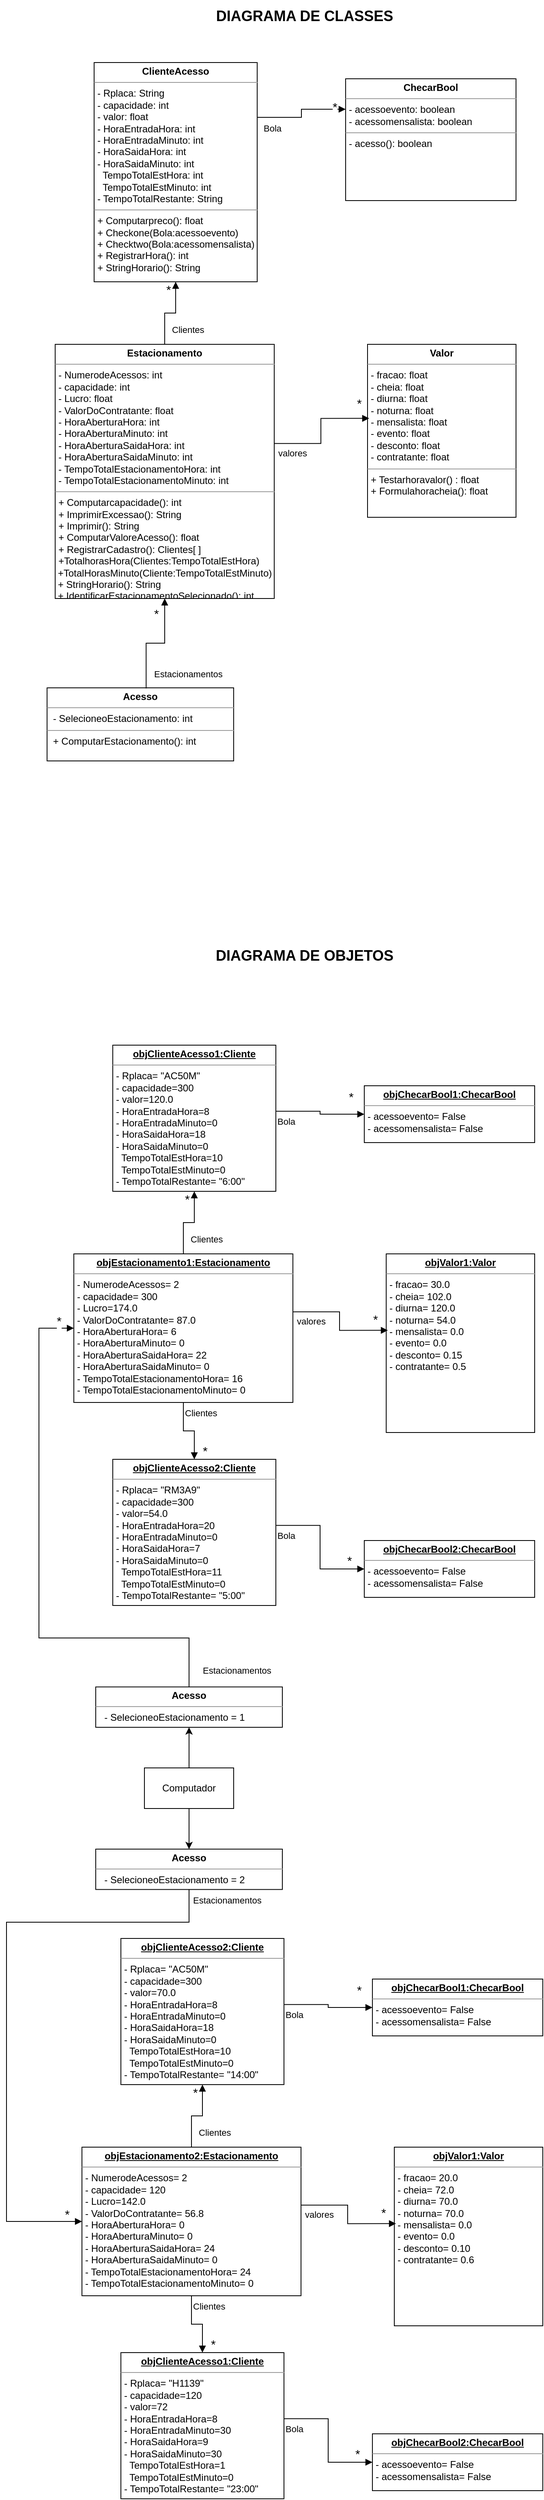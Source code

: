 <mxfile version="21.3.2" type="device">
  <diagram name="Página-1" id="4HmCK60xTkjalCEfZs54">
    <mxGraphModel dx="2927" dy="1162" grid="1" gridSize="10" guides="1" tooltips="1" connect="1" arrows="1" fold="1" page="1" pageScale="1" pageWidth="827" pageHeight="1169" math="0" shadow="0">
      <root>
        <mxCell id="0" />
        <mxCell id="1" parent="0" />
        <mxCell id="EpeGjX1wuekAhYXxvtn1-1" value="&lt;p style=&quot;margin:0px;margin-top:4px;text-align:center;&quot;&gt;&lt;b&gt;Valor&lt;/b&gt;&lt;/p&gt;&lt;hr size=&quot;1&quot;&gt;&lt;p style=&quot;margin:0px;margin-left:4px;&quot;&gt;&lt;span style=&quot;background-color: initial;&quot;&gt;- fracao: float&lt;/span&gt;&lt;br&gt;&lt;/p&gt;&lt;p style=&quot;margin:0px;margin-left:4px;&quot;&gt;- cheia: float&lt;/p&gt;&lt;p style=&quot;margin:0px;margin-left:4px;&quot;&gt;- diurna: float&lt;/p&gt;&lt;p style=&quot;margin:0px;margin-left:4px;&quot;&gt;- noturna: float&lt;/p&gt;&lt;p style=&quot;margin:0px;margin-left:4px;&quot;&gt;- mensalista: float&lt;/p&gt;&lt;p style=&quot;margin:0px;margin-left:4px;&quot;&gt;- evento: float&lt;/p&gt;&lt;p style=&quot;margin:0px;margin-left:4px;&quot;&gt;- desconto: float&lt;br&gt;&lt;/p&gt;&lt;p style=&quot;margin:0px;margin-left:4px;&quot;&gt;- contratante: float&lt;/p&gt;&lt;hr size=&quot;1&quot;&gt;&lt;p style=&quot;margin:0px;margin-left:4px;&quot;&gt;&lt;span style=&quot;background-color: initial;&quot;&gt;+ Testarhoravalor() : float&lt;/span&gt;&lt;br&gt;&lt;/p&gt;&lt;p style=&quot;margin:0px;margin-left:4px;&quot;&gt;&lt;span style=&quot;background-color: initial;&quot;&gt;+ Formulahoracheia(): float&lt;/span&gt;&lt;/p&gt;&lt;p style=&quot;border-color: var(--border-color); margin: 0px 0px 0px 4px;&quot;&gt;&lt;br&gt;&lt;/p&gt;" style="verticalAlign=top;align=left;overflow=fill;fontSize=12;fontFamily=Helvetica;html=1;whiteSpace=wrap;" parent="1" vertex="1">
          <mxGeometry x="-335" y="487" width="183" height="213" as="geometry" />
        </mxCell>
        <mxCell id="EpeGjX1wuekAhYXxvtn1-2" value="&lt;p style=&quot;margin:0px;margin-top:4px;text-align:center;&quot;&gt;&lt;b&gt;Estacionamento&lt;/b&gt;&lt;/p&gt;&lt;hr size=&quot;1&quot;&gt;&lt;p style=&quot;margin:0px;margin-left:4px;&quot;&gt;- NumerodeAcessos: int&lt;/p&gt;&lt;p style=&quot;border-color: var(--border-color); margin: 0px 0px 0px 4px;&quot;&gt;- capacidade: int&lt;/p&gt;&lt;p style=&quot;border-color: var(--border-color); margin: 0px 0px 0px 4px;&quot;&gt;- Lucro: float&lt;/p&gt;&lt;p style=&quot;border-color: var(--border-color); margin: 0px 0px 0px 4px;&quot;&gt;- ValorDoContratante: float&lt;/p&gt;&lt;p style=&quot;border-color: var(--border-color); margin: 0px 0px 0px 4px;&quot;&gt;- HoraAberturaHora: int&lt;/p&gt;&lt;p style=&quot;border-color: var(--border-color); margin: 0px 0px 0px 4px;&quot;&gt;- HoraAberturaMinuto: int&lt;/p&gt;&lt;p style=&quot;border-color: var(--border-color); margin: 0px 0px 0px 4px;&quot;&gt;- HoraAberturaSaidaHora: int&lt;/p&gt;&lt;p style=&quot;border-color: var(--border-color); margin: 0px 0px 0px 4px;&quot;&gt;- HoraAberturaSaidaMinuto: int&lt;/p&gt;&lt;p style=&quot;border-color: var(--border-color); margin: 0px 0px 0px 4px;&quot;&gt;- TempoTotalEstacionamentoHora: int&lt;/p&gt;&lt;p style=&quot;border-color: var(--border-color); margin: 0px 0px 0px 4px;&quot;&gt;- TempoTotalEstacionamentoMinuto: int&lt;/p&gt;&lt;hr size=&quot;1&quot;&gt;&lt;p style=&quot;margin:0px;margin-left:4px;&quot;&gt;&lt;span style=&quot;background-color: initial;&quot;&gt;+ Computarcapacidade(): int&lt;/span&gt;&lt;br&gt;&lt;/p&gt;&lt;p style=&quot;margin:0px;margin-left:4px;&quot;&gt;+ ImprimirExcessao(): String&lt;/p&gt;&lt;p style=&quot;margin:0px;margin-left:4px;&quot;&gt;+ Imprimir(): String&lt;/p&gt;&lt;p style=&quot;margin:0px;margin-left:4px;&quot;&gt;+ ComputarValoreAcesso(): float&lt;/p&gt;&lt;p style=&quot;border-color: var(--border-color); margin: 0px 0px 0px 4px;&quot;&gt;+ RegistrarCadastro(): Clientes[ ]&lt;/p&gt;&lt;p style=&quot;border-color: var(--border-color); margin: 0px 0px 0px 4px;&quot;&gt;+TotalhorasHora(Clientes:TempoTotalEstHora)&lt;/p&gt;&amp;nbsp;+TotalHorasMinuto(Cliente:TempoTotalEstMinuto)&lt;br&gt;&amp;nbsp;+ StringHorario(): String&lt;br&gt;&amp;nbsp;+ IdentificarEstacionamentoSelecionado(): int&lt;br&gt;&lt;p style=&quot;border-color: var(--border-color); margin: 0px 0px 0px 4px;&quot;&gt;&lt;br&gt;&lt;/p&gt;" style="verticalAlign=top;align=left;overflow=fill;fontSize=12;fontFamily=Helvetica;html=1;whiteSpace=wrap;" parent="1" vertex="1">
          <mxGeometry x="-720" y="487" width="270" height="313" as="geometry" />
        </mxCell>
        <mxCell id="EpeGjX1wuekAhYXxvtn1-3" value="&lt;p style=&quot;margin:0px;margin-top:4px;text-align:center;&quot;&gt;&lt;b&gt;ClienteAcesso&lt;/b&gt;&lt;/p&gt;&lt;hr size=&quot;1&quot;&gt;&lt;p style=&quot;border-color: var(--border-color); margin: 0px 0px 0px 4px;&quot;&gt;- Rplaca: String&lt;/p&gt;&lt;p style=&quot;border-color: var(--border-color); margin: 0px 0px 0px 4px;&quot;&gt;&lt;span style=&quot;background-color: initial;&quot;&gt;- capacidade: int&lt;/span&gt;&lt;br&gt;&lt;/p&gt;&lt;p style=&quot;border-color: var(--border-color); margin: 0px 0px 0px 4px;&quot;&gt;&lt;span style=&quot;background-color: initial;&quot;&gt;- valor: float&lt;/span&gt;&lt;br&gt;&lt;/p&gt;&lt;p style=&quot;border-color: var(--border-color); margin: 0px 0px 0px 4px;&quot;&gt;- HoraEntradaHora: int&lt;/p&gt;&lt;p style=&quot;border-color: var(--border-color); margin: 0px 0px 0px 4px;&quot;&gt;- HoraEntradaMinuto: int&lt;/p&gt;&lt;p style=&quot;border-color: var(--border-color); margin: 0px 0px 0px 4px;&quot;&gt;- HoraSaidaHora: int&lt;/p&gt;&lt;p style=&quot;border-color: var(--border-color); margin: 0px 0px 0px 4px;&quot;&gt;- HoraSaidaMinuto: int&lt;/p&gt;&lt;p style=&quot;border-color: var(--border-color); margin: 0px 0px 0px 4px;&quot;&gt;&amp;nbsp; TempoTotalEstHora: int&lt;/p&gt;&lt;p style=&quot;border-color: var(--border-color); margin: 0px 0px 0px 4px;&quot;&gt;&amp;nbsp; TempoTotalEstMinuto: int&lt;/p&gt;&lt;p style=&quot;border-color: var(--border-color); margin: 0px 0px 0px 4px;&quot;&gt;- TempoTotalRestante: String&lt;br&gt;&lt;/p&gt;&lt;hr size=&quot;1&quot;&gt;&lt;p style=&quot;margin:0px;margin-left:4px;&quot;&gt;+ Computarpreco(): float&lt;/p&gt;&lt;p style=&quot;margin:0px;margin-left:4px;&quot;&gt;+ Checkone(Bola:acessoevento)&lt;/p&gt;&lt;p style=&quot;margin:0px;margin-left:4px;&quot;&gt;+ Checktwo(Bola:acessomensalista)&lt;/p&gt;&lt;p style=&quot;margin:0px;margin-left:4px;&quot;&gt;+ RegistrarHora(): int&lt;/p&gt;&lt;p style=&quot;margin:0px;margin-left:4px;&quot;&gt;+ StringHorario(): String&lt;/p&gt;&lt;p style=&quot;margin:0px;margin-left:4px;&quot;&gt;&lt;br&gt;&lt;/p&gt;" style="verticalAlign=top;align=left;overflow=fill;fontSize=12;fontFamily=Helvetica;html=1;whiteSpace=wrap;" parent="1" vertex="1">
          <mxGeometry x="-672" y="140" width="201" height="270" as="geometry" />
        </mxCell>
        <mxCell id="EpeGjX1wuekAhYXxvtn1-8" value="Clientes" style="endArrow=block;endFill=1;html=1;edgeStyle=orthogonalEdgeStyle;align=left;verticalAlign=top;rounded=0;entryX=0.5;entryY=1;entryDx=0;entryDy=0;exitX=0.5;exitY=0;exitDx=0;exitDy=0;" parent="1" source="EpeGjX1wuekAhYXxvtn1-2" target="EpeGjX1wuekAhYXxvtn1-3" edge="1">
          <mxGeometry x="-0.299" y="-7" relative="1" as="geometry">
            <mxPoint x="-485" y="450" as="sourcePoint" />
            <mxPoint x="-325" y="450" as="targetPoint" />
            <mxPoint as="offset" />
          </mxGeometry>
        </mxCell>
        <mxCell id="EpeGjX1wuekAhYXxvtn1-9" value="&lt;font style=&quot;font-size: 15px;&quot;&gt;*&lt;/font&gt;" style="edgeLabel;resizable=0;html=1;align=left;verticalAlign=bottom;" parent="EpeGjX1wuekAhYXxvtn1-8" connectable="0" vertex="1">
          <mxGeometry x="-1" relative="1" as="geometry">
            <mxPoint y="-57" as="offset" />
          </mxGeometry>
        </mxCell>
        <mxCell id="EpeGjX1wuekAhYXxvtn1-10" value="&lt;p style=&quot;margin:0px;margin-top:4px;text-align:center;&quot;&gt;&lt;b&gt;ChecarBool&lt;/b&gt;&lt;/p&gt;&lt;hr size=&quot;1&quot;&gt;&lt;p style=&quot;margin:0px;margin-left:4px;&quot;&gt;- acessoevento: boolean&lt;/p&gt;&lt;p style=&quot;border-color: var(--border-color); margin: 0px 0px 0px 4px;&quot;&gt;- acessomensalista: boolean&lt;/p&gt;&lt;hr size=&quot;1&quot;&gt;&lt;p style=&quot;margin:0px;margin-left:4px;&quot;&gt;- acesso(): boolean&lt;/p&gt;" style="verticalAlign=top;align=left;overflow=fill;fontSize=12;fontFamily=Helvetica;html=1;whiteSpace=wrap;" parent="1" vertex="1">
          <mxGeometry x="-362" y="160" width="210" height="150" as="geometry" />
        </mxCell>
        <mxCell id="EpeGjX1wuekAhYXxvtn1-11" value="Bola" style="endArrow=block;endFill=1;html=1;edgeStyle=orthogonalEdgeStyle;align=left;verticalAlign=top;rounded=0;exitX=1;exitY=0.25;exitDx=0;exitDy=0;entryX=0;entryY=0.25;entryDx=0;entryDy=0;" parent="1" source="EpeGjX1wuekAhYXxvtn1-3" target="EpeGjX1wuekAhYXxvtn1-10" edge="1">
          <mxGeometry x="-0.91" relative="1" as="geometry">
            <mxPoint x="-505" y="440" as="sourcePoint" />
            <mxPoint x="-345" y="440" as="targetPoint" />
            <mxPoint as="offset" />
          </mxGeometry>
        </mxCell>
        <mxCell id="EpeGjX1wuekAhYXxvtn1-12" value="&lt;font style=&quot;font-size: 15px;&quot;&gt;*&lt;/font&gt;" style="edgeLabel;resizable=0;html=1;align=left;verticalAlign=bottom;" parent="EpeGjX1wuekAhYXxvtn1-11" connectable="0" vertex="1">
          <mxGeometry x="-1" relative="1" as="geometry">
            <mxPoint x="91" y="-2" as="offset" />
          </mxGeometry>
        </mxCell>
        <mxCell id="EpeGjX1wuekAhYXxvtn1-15" value="valores" style="endArrow=block;endFill=1;html=1;edgeStyle=orthogonalEdgeStyle;align=left;verticalAlign=top;rounded=0;entryX=0.011;entryY=0.428;entryDx=0;entryDy=0;entryPerimeter=0;exitX=1;exitY=0.39;exitDx=0;exitDy=0;exitPerimeter=0;" parent="1" source="EpeGjX1wuekAhYXxvtn1-2" target="EpeGjX1wuekAhYXxvtn1-1" edge="1">
          <mxGeometry x="-0.961" y="1" relative="1" as="geometry">
            <mxPoint x="-485" y="510" as="sourcePoint" />
            <mxPoint x="-325" y="510" as="targetPoint" />
            <mxPoint as="offset" />
          </mxGeometry>
        </mxCell>
        <mxCell id="EpeGjX1wuekAhYXxvtn1-16" value="&lt;font style=&quot;font-size: 15px;&quot;&gt;*&lt;/font&gt;" style="edgeLabel;resizable=0;html=1;align=left;verticalAlign=bottom;" parent="EpeGjX1wuekAhYXxvtn1-15" connectable="0" vertex="1">
          <mxGeometry x="-1" relative="1" as="geometry">
            <mxPoint x="100" y="-39" as="offset" />
          </mxGeometry>
        </mxCell>
        <mxCell id="EpeGjX1wuekAhYXxvtn1-17" value="&lt;font style=&quot;font-size: 18px;&quot;&gt;&lt;b&gt;DIAGRAMA DE CLASSES&lt;/b&gt;&lt;/font&gt;" style="text;html=1;align=center;verticalAlign=middle;resizable=0;points=[];autosize=1;strokeColor=none;fillColor=none;" parent="1" vertex="1">
          <mxGeometry x="-533" y="63" width="240" height="40" as="geometry" />
        </mxCell>
        <mxCell id="EpeGjX1wuekAhYXxvtn1-18" value="&lt;p style=&quot;margin:0px;margin-top:4px;text-align:center;&quot;&gt;&lt;b&gt;&lt;u&gt;objValor1:Valor&lt;/u&gt;&lt;/b&gt;&lt;/p&gt;&lt;hr size=&quot;1&quot;&gt;&lt;p style=&quot;margin:0px;margin-left:4px;&quot;&gt;&lt;span style=&quot;background-color: initial;&quot;&gt;- fracao= 30.0&lt;/span&gt;&lt;br&gt;&lt;/p&gt;&lt;p style=&quot;margin:0px;margin-left:4px;&quot;&gt;- cheia= 102.0&lt;/p&gt;&lt;p style=&quot;margin:0px;margin-left:4px;&quot;&gt;- diurna= 120.0&lt;/p&gt;&lt;p style=&quot;margin:0px;margin-left:4px;&quot;&gt;- noturna= 54.0&lt;/p&gt;&lt;p style=&quot;margin:0px;margin-left:4px;&quot;&gt;- mensalista= 0.0&lt;/p&gt;&lt;p style=&quot;margin:0px;margin-left:4px;&quot;&gt;- evento= 0.0&lt;/p&gt;&lt;p style=&quot;margin:0px;margin-left:4px;&quot;&gt;- desconto= 0.15&lt;br&gt;&lt;/p&gt;&lt;p style=&quot;margin:0px;margin-left:4px;&quot;&gt;- contratante= 0.5&lt;/p&gt;&lt;p style=&quot;margin:0px;margin-left:4px;&quot;&gt;&lt;br&gt;&lt;/p&gt;" style="verticalAlign=top;align=left;overflow=fill;fontSize=12;fontFamily=Helvetica;html=1;whiteSpace=wrap;" parent="1" vertex="1">
          <mxGeometry x="-312" y="1607" width="183" height="220" as="geometry" />
        </mxCell>
        <mxCell id="EpeGjX1wuekAhYXxvtn1-19" value="&lt;p style=&quot;margin:0px;margin-top:4px;text-align:center;&quot;&gt;&lt;b&gt;&lt;u&gt;objEstacionamento1:Estacionamento&lt;/u&gt;&lt;/b&gt;&lt;/p&gt;&lt;hr size=&quot;1&quot;&gt;&lt;p style=&quot;margin:0px;margin-left:4px;&quot;&gt;- NumerodeAcessos= 2&lt;/p&gt;&lt;p style=&quot;border-color: var(--border-color); margin: 0px 0px 0px 4px;&quot;&gt;- capacidade= 300&lt;/p&gt;&lt;p style=&quot;border-color: var(--border-color); margin: 0px 0px 0px 4px;&quot;&gt;- Lucro=174.0&lt;/p&gt;&lt;p style=&quot;border-color: var(--border-color); margin: 0px 0px 0px 4px;&quot;&gt;- ValorDoContratante= 87.0&lt;/p&gt;&lt;p style=&quot;border-color: var(--border-color); margin: 0px 0px 0px 4px;&quot;&gt;- HoraAberturaHora= 6&lt;/p&gt;&lt;p style=&quot;border-color: var(--border-color); margin: 0px 0px 0px 4px;&quot;&gt;- HoraAberturaMinuto= 0&lt;/p&gt;&lt;p style=&quot;border-color: var(--border-color); margin: 0px 0px 0px 4px;&quot;&gt;- HoraAberturaSaidaHora= 22&lt;/p&gt;&lt;p style=&quot;border-color: var(--border-color); margin: 0px 0px 0px 4px;&quot;&gt;- HoraAberturaSaidaMinuto= 0&lt;/p&gt;&lt;p style=&quot;border-color: var(--border-color); margin: 0px 0px 0px 4px;&quot;&gt;- TempoTotalEstacionamentoHora= 16&lt;/p&gt;&lt;p style=&quot;border-color: var(--border-color); margin: 0px 0px 0px 4px;&quot;&gt;- TempoTotalEstacionamentoMinuto= 0&lt;/p&gt;&lt;p style=&quot;border-color: var(--border-color); margin: 0px 0px 0px 4px;&quot;&gt;&lt;br&gt;&lt;/p&gt;&lt;p style=&quot;margin:0px;margin-left:4px;&quot;&gt;&lt;br&gt;&lt;/p&gt;" style="verticalAlign=top;align=left;overflow=fill;fontSize=12;fontFamily=Helvetica;html=1;whiteSpace=wrap;" parent="1" vertex="1">
          <mxGeometry x="-697" y="1607" width="270" height="183" as="geometry" />
        </mxCell>
        <mxCell id="EpeGjX1wuekAhYXxvtn1-20" value="&lt;p style=&quot;margin:0px;margin-top:4px;text-align:center;&quot;&gt;&lt;b&gt;&lt;u&gt;objClienteAcesso1:Cliente&lt;/u&gt;&lt;/b&gt;&lt;/p&gt;&lt;hr size=&quot;1&quot;&gt;&lt;p style=&quot;border-color: var(--border-color); margin: 0px 0px 0px 4px;&quot;&gt;- Rplaca= &quot;AC50M&quot;&lt;/p&gt;&lt;p style=&quot;border-color: var(--border-color); margin: 0px 0px 0px 4px;&quot;&gt;&lt;span style=&quot;background-color: initial;&quot;&gt;- capacidade=300&lt;/span&gt;&lt;br&gt;&lt;/p&gt;&lt;p style=&quot;border-color: var(--border-color); margin: 0px 0px 0px 4px;&quot;&gt;&lt;span style=&quot;background-color: initial;&quot;&gt;- valor=120.0&lt;/span&gt;&lt;br&gt;&lt;/p&gt;&lt;p style=&quot;border-color: var(--border-color); margin: 0px 0px 0px 4px;&quot;&gt;- HoraEntradaHora=8&lt;/p&gt;&lt;p style=&quot;border-color: var(--border-color); margin: 0px 0px 0px 4px;&quot;&gt;- HoraEntradaMinuto=0&lt;/p&gt;&lt;p style=&quot;border-color: var(--border-color); margin: 0px 0px 0px 4px;&quot;&gt;- HoraSaidaHora=18&lt;/p&gt;&lt;p style=&quot;border-color: var(--border-color); margin: 0px 0px 0px 4px;&quot;&gt;- HoraSaidaMinuto=0&lt;/p&gt;&lt;p style=&quot;border-color: var(--border-color); margin: 0px 0px 0px 4px;&quot;&gt;&amp;nbsp; TempoTotalEstHora=10&lt;/p&gt;&lt;p style=&quot;border-color: var(--border-color); margin: 0px 0px 0px 4px;&quot;&gt;&amp;nbsp; TempoTotalEstMinuto=0&lt;/p&gt;&lt;p style=&quot;margin:0px;margin-left:4px;&quot;&gt;- TempoTotalRestante= &quot;6:00&quot;&lt;br&gt;&lt;/p&gt;&lt;p style=&quot;margin:0px;margin-left:4px;&quot;&gt;&lt;br&gt;&lt;/p&gt;" style="verticalAlign=top;align=left;overflow=fill;fontSize=12;fontFamily=Helvetica;html=1;whiteSpace=wrap;" parent="1" vertex="1">
          <mxGeometry x="-649" y="1350" width="201" height="180" as="geometry" />
        </mxCell>
        <mxCell id="EpeGjX1wuekAhYXxvtn1-21" value="Clientes" style="endArrow=block;endFill=1;html=1;edgeStyle=orthogonalEdgeStyle;align=left;verticalAlign=top;rounded=0;entryX=0.5;entryY=1;entryDx=0;entryDy=0;exitX=0.5;exitY=0;exitDx=0;exitDy=0;" parent="1" source="EpeGjX1wuekAhYXxvtn1-19" target="EpeGjX1wuekAhYXxvtn1-20" edge="1">
          <mxGeometry x="-0.299" y="-7" relative="1" as="geometry">
            <mxPoint x="-462" y="1570" as="sourcePoint" />
            <mxPoint x="-302" y="1570" as="targetPoint" />
            <mxPoint as="offset" />
          </mxGeometry>
        </mxCell>
        <mxCell id="EpeGjX1wuekAhYXxvtn1-22" value="&lt;font style=&quot;font-size: 15px;&quot;&gt;*&lt;/font&gt;" style="edgeLabel;resizable=0;html=1;align=left;verticalAlign=bottom;" parent="EpeGjX1wuekAhYXxvtn1-21" connectable="0" vertex="1">
          <mxGeometry x="-1" relative="1" as="geometry">
            <mxPoint y="-57" as="offset" />
          </mxGeometry>
        </mxCell>
        <mxCell id="EpeGjX1wuekAhYXxvtn1-23" value="&lt;p style=&quot;margin:0px;margin-top:4px;text-align:center;&quot;&gt;&lt;u&gt;&lt;b&gt;objChecarBool1:C&lt;/b&gt;&lt;b&gt;hecarBool&lt;/b&gt;&lt;/u&gt;&lt;/p&gt;&lt;hr size=&quot;1&quot;&gt;&lt;p style=&quot;margin:0px;margin-left:4px;&quot;&gt;- acessoevento= False&lt;/p&gt;&lt;p style=&quot;border-color: var(--border-color); margin: 0px 0px 0px 4px;&quot;&gt;- acessomensalista= False&lt;/p&gt;&lt;p style=&quot;margin:0px;margin-left:4px;&quot;&gt;&lt;br&gt;&lt;/p&gt;" style="verticalAlign=top;align=left;overflow=fill;fontSize=12;fontFamily=Helvetica;html=1;whiteSpace=wrap;" parent="1" vertex="1">
          <mxGeometry x="-339" y="1400" width="210" height="70" as="geometry" />
        </mxCell>
        <mxCell id="EpeGjX1wuekAhYXxvtn1-26" value="valores" style="endArrow=block;endFill=1;html=1;edgeStyle=orthogonalEdgeStyle;align=left;verticalAlign=top;rounded=0;entryX=0.011;entryY=0.428;entryDx=0;entryDy=0;entryPerimeter=0;exitX=1;exitY=0.39;exitDx=0;exitDy=0;exitPerimeter=0;" parent="1" source="EpeGjX1wuekAhYXxvtn1-19" target="EpeGjX1wuekAhYXxvtn1-18" edge="1">
          <mxGeometry x="-0.961" y="1" relative="1" as="geometry">
            <mxPoint x="-462" y="1630" as="sourcePoint" />
            <mxPoint x="-302" y="1630" as="targetPoint" />
            <mxPoint as="offset" />
          </mxGeometry>
        </mxCell>
        <mxCell id="EpeGjX1wuekAhYXxvtn1-27" value="&lt;font style=&quot;font-size: 15px;&quot;&gt;*&lt;/font&gt;" style="edgeLabel;resizable=0;html=1;align=left;verticalAlign=bottom;" parent="EpeGjX1wuekAhYXxvtn1-26" connectable="0" vertex="1">
          <mxGeometry x="-1" relative="1" as="geometry">
            <mxPoint x="97" y="20" as="offset" />
          </mxGeometry>
        </mxCell>
        <mxCell id="EpeGjX1wuekAhYXxvtn1-28" value="&lt;font style=&quot;font-size: 18px;&quot;&gt;&lt;b&gt;DIAGRAMA DE OBJETOS&lt;/b&gt;&lt;/font&gt;" style="text;html=1;align=center;verticalAlign=middle;resizable=0;points=[];autosize=1;strokeColor=none;fillColor=none;" parent="1" vertex="1">
          <mxGeometry x="-533" y="1220" width="240" height="40" as="geometry" />
        </mxCell>
        <mxCell id="EpeGjX1wuekAhYXxvtn1-29" value="Bola" style="endArrow=block;endFill=1;html=1;edgeStyle=orthogonalEdgeStyle;align=left;verticalAlign=top;rounded=0;exitX=1.001;exitY=0.452;exitDx=0;exitDy=0;exitPerimeter=0;entryX=0;entryY=0.5;entryDx=0;entryDy=0;" parent="1" source="EpeGjX1wuekAhYXxvtn1-20" target="EpeGjX1wuekAhYXxvtn1-23" edge="1">
          <mxGeometry x="-1" relative="1" as="geometry">
            <mxPoint x="-380" y="1570" as="sourcePoint" />
            <mxPoint x="-220" y="1570" as="targetPoint" />
          </mxGeometry>
        </mxCell>
        <mxCell id="EpeGjX1wuekAhYXxvtn1-30" value="&lt;font style=&quot;font-size: 15px;&quot;&gt;*&lt;/font&gt;" style="edgeLabel;resizable=0;html=1;align=left;verticalAlign=bottom;" parent="EpeGjX1wuekAhYXxvtn1-29" connectable="0" vertex="1">
          <mxGeometry x="-1" relative="1" as="geometry">
            <mxPoint x="88" y="-7" as="offset" />
          </mxGeometry>
        </mxCell>
        <mxCell id="EpeGjX1wuekAhYXxvtn1-31" value="&lt;p style=&quot;margin:0px;margin-top:4px;text-align:center;&quot;&gt;&lt;b&gt;&lt;u&gt;objClienteAcesso2:Cliente&lt;/u&gt;&lt;/b&gt;&lt;/p&gt;&lt;hr size=&quot;1&quot;&gt;&lt;p style=&quot;border-color: var(--border-color); margin: 0px 0px 0px 4px;&quot;&gt;- Rplaca= &quot;RM3A9&quot;&lt;/p&gt;&lt;p style=&quot;border-color: var(--border-color); margin: 0px 0px 0px 4px;&quot;&gt;&lt;span style=&quot;background-color: initial;&quot;&gt;- capacidade=300&lt;/span&gt;&lt;br&gt;&lt;/p&gt;&lt;p style=&quot;border-color: var(--border-color); margin: 0px 0px 0px 4px;&quot;&gt;&lt;span style=&quot;background-color: initial;&quot;&gt;- valor=54.0&lt;/span&gt;&lt;br&gt;&lt;/p&gt;&lt;p style=&quot;border-color: var(--border-color); margin: 0px 0px 0px 4px;&quot;&gt;- HoraEntradaHora=20&lt;/p&gt;&lt;p style=&quot;border-color: var(--border-color); margin: 0px 0px 0px 4px;&quot;&gt;- HoraEntradaMinuto=0&lt;/p&gt;&lt;p style=&quot;border-color: var(--border-color); margin: 0px 0px 0px 4px;&quot;&gt;- HoraSaidaHora=7&lt;/p&gt;&lt;p style=&quot;border-color: var(--border-color); margin: 0px 0px 0px 4px;&quot;&gt;- HoraSaidaMinuto=0&lt;/p&gt;&lt;p style=&quot;border-color: var(--border-color); margin: 0px 0px 0px 4px;&quot;&gt;&amp;nbsp; TempoTotalEstHora=11&lt;/p&gt;&lt;p style=&quot;border-color: var(--border-color); margin: 0px 0px 0px 4px;&quot;&gt;&amp;nbsp; TempoTotalEstMinuto=0&lt;/p&gt;&lt;p style=&quot;border-color: var(--border-color); margin: 0px 0px 0px 4px;&quot;&gt;- TempoTotalRestante= &quot;5:00&quot;&lt;br&gt;&lt;/p&gt;&lt;p style=&quot;margin:0px;margin-left:4px;&quot;&gt;&lt;br&gt;&lt;/p&gt;&lt;p style=&quot;margin:0px;margin-left:4px;&quot;&gt;&lt;br&gt;&lt;/p&gt;" style="verticalAlign=top;align=left;overflow=fill;fontSize=12;fontFamily=Helvetica;html=1;whiteSpace=wrap;" parent="1" vertex="1">
          <mxGeometry x="-649" y="1860" width="201" height="180" as="geometry" />
        </mxCell>
        <mxCell id="EpeGjX1wuekAhYXxvtn1-32" value="&lt;font style=&quot;font-size: 15px;&quot;&gt;*&lt;/font&gt;" style="edgeLabel;resizable=0;html=1;align=left;verticalAlign=bottom;" parent="1" connectable="0" vertex="1">
          <mxGeometry x="-540" y="1860" as="geometry" />
        </mxCell>
        <mxCell id="EpeGjX1wuekAhYXxvtn1-33" value="&lt;p style=&quot;margin:0px;margin-top:4px;text-align:center;&quot;&gt;&lt;u&gt;&lt;b&gt;objChecarBool2:C&lt;/b&gt;&lt;b&gt;hecarBool&lt;/b&gt;&lt;/u&gt;&lt;/p&gt;&lt;hr size=&quot;1&quot;&gt;&lt;p style=&quot;margin:0px;margin-left:4px;&quot;&gt;- acessoevento= False&lt;/p&gt;&lt;p style=&quot;border-color: var(--border-color); margin: 0px 0px 0px 4px;&quot;&gt;- acessomensalista= False&lt;/p&gt;&lt;p style=&quot;margin:0px;margin-left:4px;&quot;&gt;&lt;br&gt;&lt;/p&gt;" style="verticalAlign=top;align=left;overflow=fill;fontSize=12;fontFamily=Helvetica;html=1;whiteSpace=wrap;" parent="1" vertex="1">
          <mxGeometry x="-339" y="1960" width="210" height="70" as="geometry" />
        </mxCell>
        <mxCell id="EpeGjX1wuekAhYXxvtn1-34" value="Bola" style="endArrow=block;endFill=1;html=1;edgeStyle=orthogonalEdgeStyle;align=left;verticalAlign=top;rounded=0;exitX=1.001;exitY=0.452;exitDx=0;exitDy=0;exitPerimeter=0;entryX=0;entryY=0.5;entryDx=0;entryDy=0;" parent="1" source="EpeGjX1wuekAhYXxvtn1-31" target="EpeGjX1wuekAhYXxvtn1-33" edge="1">
          <mxGeometry x="-1" relative="1" as="geometry">
            <mxPoint x="-380" y="2050" as="sourcePoint" />
            <mxPoint x="-220" y="2050" as="targetPoint" />
          </mxGeometry>
        </mxCell>
        <mxCell id="EpeGjX1wuekAhYXxvtn1-35" value="&lt;font style=&quot;font-size: 15px;&quot;&gt;*&lt;/font&gt;" style="edgeLabel;resizable=0;html=1;align=left;verticalAlign=bottom;" parent="EpeGjX1wuekAhYXxvtn1-34" connectable="0" vertex="1">
          <mxGeometry x="-1" relative="1" as="geometry">
            <mxPoint x="86" y="54" as="offset" />
          </mxGeometry>
        </mxCell>
        <mxCell id="EpeGjX1wuekAhYXxvtn1-36" value="Clientes" style="endArrow=block;endFill=1;html=1;edgeStyle=orthogonalEdgeStyle;align=left;verticalAlign=top;rounded=0;exitX=0.5;exitY=1;exitDx=0;exitDy=0;entryX=0.5;entryY=0;entryDx=0;entryDy=0;" parent="1" source="EpeGjX1wuekAhYXxvtn1-19" target="EpeGjX1wuekAhYXxvtn1-31" edge="1">
          <mxGeometry x="-1" relative="1" as="geometry">
            <mxPoint x="-500" y="1810" as="sourcePoint" />
            <mxPoint x="-340" y="1810" as="targetPoint" />
          </mxGeometry>
        </mxCell>
        <mxCell id="EpeGjX1wuekAhYXxvtn1-41" value="&lt;p style=&quot;margin:0px;margin-top:4px;text-align:center;&quot;&gt;&lt;b&gt;Acesso&lt;/b&gt;&lt;/p&gt;&lt;hr size=&quot;1&quot;&gt;&lt;p style=&quot;margin:0px;margin-left:4px;&quot;&gt;&amp;nbsp;- SelecioneoEstacionamento: int&lt;/p&gt;&lt;hr size=&quot;1&quot;&gt;&lt;p style=&quot;margin:0px;margin-left:4px;&quot;&gt;&amp;nbsp;+ ComputarEstacionamento(): int&lt;/p&gt;" style="verticalAlign=top;align=left;overflow=fill;fontSize=12;fontFamily=Helvetica;html=1;whiteSpace=wrap;" parent="1" vertex="1">
          <mxGeometry x="-730" y="910" width="230" height="90" as="geometry" />
        </mxCell>
        <mxCell id="EpeGjX1wuekAhYXxvtn1-44" value="Estacionamentos" style="endArrow=block;endFill=1;html=1;edgeStyle=orthogonalEdgeStyle;align=left;verticalAlign=top;rounded=0;entryX=0.5;entryY=1;entryDx=0;entryDy=0;exitX=0.531;exitY=0.008;exitDx=0;exitDy=0;exitPerimeter=0;" parent="1" source="EpeGjX1wuekAhYXxvtn1-41" target="EpeGjX1wuekAhYXxvtn1-2" edge="1">
          <mxGeometry x="-0.54" y="-8" relative="1" as="geometry">
            <mxPoint x="-470" y="660" as="sourcePoint" />
            <mxPoint x="-630" y="660" as="targetPoint" />
            <mxPoint as="offset" />
          </mxGeometry>
        </mxCell>
        <mxCell id="EpeGjX1wuekAhYXxvtn1-45" value="&lt;font style=&quot;font-size: 15px;&quot;&gt;*&lt;/font&gt;" style="edgeLabel;resizable=0;html=1;align=left;verticalAlign=bottom;" parent="EpeGjX1wuekAhYXxvtn1-44" connectable="0" vertex="1">
          <mxGeometry x="-1" relative="1" as="geometry">
            <mxPoint x="8" y="-81" as="offset" />
          </mxGeometry>
        </mxCell>
        <mxCell id="EpeGjX1wuekAhYXxvtn1-46" value="&lt;p style=&quot;margin:0px;margin-top:4px;text-align:center;&quot;&gt;&lt;b&gt;Acesso&lt;/b&gt;&lt;/p&gt;&lt;hr size=&quot;1&quot;&gt;&lt;p style=&quot;margin:0px;margin-left:4px;&quot;&gt;&amp;nbsp; - SelecioneoEstacionamento = 1&lt;/p&gt;&lt;p style=&quot;margin:0px;margin-left:4px;&quot;&gt;&lt;br&gt;&lt;/p&gt;" style="verticalAlign=top;align=left;overflow=fill;fontSize=12;fontFamily=Helvetica;html=1;whiteSpace=wrap;" parent="1" vertex="1">
          <mxGeometry x="-670" y="2140.28" width="230" height="49.72" as="geometry" />
        </mxCell>
        <mxCell id="EpeGjX1wuekAhYXxvtn1-48" value="Estacionamentos" style="endArrow=block;endFill=1;html=1;edgeStyle=orthogonalEdgeStyle;align=left;verticalAlign=top;rounded=0;exitX=0.5;exitY=0;exitDx=0;exitDy=0;entryX=0;entryY=0.5;entryDx=0;entryDy=0;" parent="1" source="EpeGjX1wuekAhYXxvtn1-46" target="EpeGjX1wuekAhYXxvtn1-19" edge="1">
          <mxGeometry x="-0.9" y="-15" relative="1" as="geometry">
            <mxPoint x="-400" y="2110" as="sourcePoint" />
            <mxPoint x="-770" y="1780" as="targetPoint" />
            <Array as="points">
              <mxPoint x="-555" y="2080" />
              <mxPoint x="-740" y="2080" />
              <mxPoint x="-740" y="1699" />
            </Array>
            <mxPoint as="offset" />
          </mxGeometry>
        </mxCell>
        <mxCell id="EpeGjX1wuekAhYXxvtn1-49" value="&lt;font style=&quot;font-size: 15px;&quot;&gt;*&lt;/font&gt;" style="edgeLabel;resizable=0;html=1;align=left;verticalAlign=bottom;" parent="EpeGjX1wuekAhYXxvtn1-48" connectable="0" vertex="1">
          <mxGeometry x="-1" relative="1" as="geometry">
            <mxPoint x="-165" y="-440" as="offset" />
          </mxGeometry>
        </mxCell>
        <mxCell id="EpeGjX1wuekAhYXxvtn1-51" style="edgeStyle=orthogonalEdgeStyle;rounded=0;orthogonalLoop=1;jettySize=auto;html=1;exitX=0.5;exitY=0;exitDx=0;exitDy=0;entryX=0.5;entryY=1;entryDx=0;entryDy=0;" parent="1" source="EpeGjX1wuekAhYXxvtn1-50" target="EpeGjX1wuekAhYXxvtn1-46" edge="1">
          <mxGeometry relative="1" as="geometry" />
        </mxCell>
        <mxCell id="EpeGjX1wuekAhYXxvtn1-124" style="edgeStyle=orthogonalEdgeStyle;rounded=0;orthogonalLoop=1;jettySize=auto;html=1;entryX=0.5;entryY=0;entryDx=0;entryDy=0;" parent="1" source="EpeGjX1wuekAhYXxvtn1-50" target="EpeGjX1wuekAhYXxvtn1-123" edge="1">
          <mxGeometry relative="1" as="geometry" />
        </mxCell>
        <mxCell id="EpeGjX1wuekAhYXxvtn1-50" value="Computador" style="html=1;whiteSpace=wrap;" parent="1" vertex="1">
          <mxGeometry x="-610" y="2240" width="110" height="50" as="geometry" />
        </mxCell>
        <mxCell id="EpeGjX1wuekAhYXxvtn1-106" value="&lt;p style=&quot;margin:0px;margin-top:4px;text-align:center;&quot;&gt;&lt;b&gt;&lt;u&gt;objValor1:Valor&lt;/u&gt;&lt;/b&gt;&lt;/p&gt;&lt;hr size=&quot;1&quot;&gt;&lt;p style=&quot;margin:0px;margin-left:4px;&quot;&gt;&lt;span style=&quot;background-color: initial;&quot;&gt;- fracao= 20.0&lt;/span&gt;&lt;br&gt;&lt;/p&gt;&lt;p style=&quot;margin:0px;margin-left:4px;&quot;&gt;- cheia= 72.0&lt;/p&gt;&lt;p style=&quot;margin:0px;margin-left:4px;&quot;&gt;- diurna= 70.0&lt;/p&gt;&lt;p style=&quot;margin:0px;margin-left:4px;&quot;&gt;- noturna= 70.0&lt;/p&gt;&lt;p style=&quot;margin:0px;margin-left:4px;&quot;&gt;- mensalista= 0.0&lt;/p&gt;&lt;p style=&quot;margin:0px;margin-left:4px;&quot;&gt;- evento= 0.0&lt;/p&gt;&lt;p style=&quot;margin:0px;margin-left:4px;&quot;&gt;- desconto= 0.10&lt;br&gt;&lt;/p&gt;&lt;p style=&quot;margin:0px;margin-left:4px;&quot;&gt;- contratante= 0.6&lt;/p&gt;&lt;p style=&quot;margin:0px;margin-left:4px;&quot;&gt;&lt;br&gt;&lt;/p&gt;" style="verticalAlign=top;align=left;overflow=fill;fontSize=12;fontFamily=Helvetica;html=1;whiteSpace=wrap;" parent="1" vertex="1">
          <mxGeometry x="-302" y="2707" width="183" height="220" as="geometry" />
        </mxCell>
        <mxCell id="EpeGjX1wuekAhYXxvtn1-107" value="&lt;p style=&quot;margin:0px;margin-top:4px;text-align:center;&quot;&gt;&lt;b&gt;&lt;u&gt;objEstacionamento2:Estacionamento&lt;/u&gt;&lt;/b&gt;&lt;/p&gt;&lt;hr size=&quot;1&quot;&gt;&lt;p style=&quot;margin:0px;margin-left:4px;&quot;&gt;- NumerodeAcessos= 2&lt;/p&gt;&lt;p style=&quot;border-color: var(--border-color); margin: 0px 0px 0px 4px;&quot;&gt;- capacidade= 120&lt;/p&gt;&lt;p style=&quot;border-color: var(--border-color); margin: 0px 0px 0px 4px;&quot;&gt;- Lucro=142.0&lt;/p&gt;&lt;p style=&quot;border-color: var(--border-color); margin: 0px 0px 0px 4px;&quot;&gt;- ValorDoContratante= 56.8&lt;/p&gt;&lt;p style=&quot;border-color: var(--border-color); margin: 0px 0px 0px 4px;&quot;&gt;- HoraAberturaHora= 0&lt;/p&gt;&lt;p style=&quot;border-color: var(--border-color); margin: 0px 0px 0px 4px;&quot;&gt;- HoraAberturaMinuto= 0&lt;/p&gt;&lt;p style=&quot;border-color: var(--border-color); margin: 0px 0px 0px 4px;&quot;&gt;- HoraAberturaSaidaHora= 24&lt;/p&gt;&lt;p style=&quot;border-color: var(--border-color); margin: 0px 0px 0px 4px;&quot;&gt;- HoraAberturaSaidaMinuto= 0&lt;/p&gt;&lt;p style=&quot;border-color: var(--border-color); margin: 0px 0px 0px 4px;&quot;&gt;- TempoTotalEstacionamentoHora= 24&lt;/p&gt;&lt;p style=&quot;border-color: var(--border-color); margin: 0px 0px 0px 4px;&quot;&gt;- TempoTotalEstacionamentoMinuto= 0&lt;/p&gt;&lt;p style=&quot;margin:0px;margin-left:4px;&quot;&gt;&lt;br&gt;&lt;/p&gt;" style="verticalAlign=top;align=left;overflow=fill;fontSize=12;fontFamily=Helvetica;html=1;whiteSpace=wrap;" parent="1" vertex="1">
          <mxGeometry x="-687" y="2707" width="270" height="183" as="geometry" />
        </mxCell>
        <mxCell id="EpeGjX1wuekAhYXxvtn1-108" value="&lt;p style=&quot;margin:0px;margin-top:4px;text-align:center;&quot;&gt;&lt;b&gt;&lt;u&gt;objClienteAcesso2:Cliente&lt;/u&gt;&lt;/b&gt;&lt;/p&gt;&lt;hr size=&quot;1&quot;&gt;&lt;p style=&quot;border-color: var(--border-color); margin: 0px 0px 0px 4px;&quot;&gt;- Rplaca= &quot;AC50M&quot;&lt;/p&gt;&lt;p style=&quot;border-color: var(--border-color); margin: 0px 0px 0px 4px;&quot;&gt;&lt;span style=&quot;background-color: initial;&quot;&gt;- capacidade=300&lt;/span&gt;&lt;br&gt;&lt;/p&gt;&lt;p style=&quot;border-color: var(--border-color); margin: 0px 0px 0px 4px;&quot;&gt;&lt;span style=&quot;background-color: initial;&quot;&gt;- valor=70.0&lt;/span&gt;&lt;br&gt;&lt;/p&gt;&lt;p style=&quot;border-color: var(--border-color); margin: 0px 0px 0px 4px;&quot;&gt;- HoraEntradaHora=8&lt;/p&gt;&lt;p style=&quot;border-color: var(--border-color); margin: 0px 0px 0px 4px;&quot;&gt;- HoraEntradaMinuto=0&lt;/p&gt;&lt;p style=&quot;border-color: var(--border-color); margin: 0px 0px 0px 4px;&quot;&gt;- HoraSaidaHora=18&lt;/p&gt;&lt;p style=&quot;border-color: var(--border-color); margin: 0px 0px 0px 4px;&quot;&gt;- HoraSaidaMinuto=0&lt;/p&gt;&lt;p style=&quot;border-color: var(--border-color); margin: 0px 0px 0px 4px;&quot;&gt;&amp;nbsp; TempoTotalEstHora=10&lt;/p&gt;&lt;p style=&quot;border-color: var(--border-color); margin: 0px 0px 0px 4px;&quot;&gt;&amp;nbsp; TempoTotalEstMinuto=0&lt;/p&gt;&lt;p style=&quot;margin:0px;margin-left:4px;&quot;&gt;- TempoTotalRestante= &quot;14:00&quot;&lt;br&gt;&lt;/p&gt;&lt;p style=&quot;margin:0px;margin-left:4px;&quot;&gt;&lt;br&gt;&lt;/p&gt;" style="verticalAlign=top;align=left;overflow=fill;fontSize=12;fontFamily=Helvetica;html=1;whiteSpace=wrap;" parent="1" vertex="1">
          <mxGeometry x="-639" y="2450" width="201" height="180" as="geometry" />
        </mxCell>
        <mxCell id="EpeGjX1wuekAhYXxvtn1-109" value="Clientes" style="endArrow=block;endFill=1;html=1;edgeStyle=orthogonalEdgeStyle;align=left;verticalAlign=top;rounded=0;entryX=0.5;entryY=1;entryDx=0;entryDy=0;exitX=0.5;exitY=0;exitDx=0;exitDy=0;" parent="1" source="EpeGjX1wuekAhYXxvtn1-107" target="EpeGjX1wuekAhYXxvtn1-108" edge="1">
          <mxGeometry x="-0.299" y="-7" relative="1" as="geometry">
            <mxPoint x="-452" y="2670" as="sourcePoint" />
            <mxPoint x="-292" y="2670" as="targetPoint" />
            <mxPoint as="offset" />
          </mxGeometry>
        </mxCell>
        <mxCell id="EpeGjX1wuekAhYXxvtn1-110" value="&lt;font style=&quot;font-size: 15px;&quot;&gt;*&lt;/font&gt;" style="edgeLabel;resizable=0;html=1;align=left;verticalAlign=bottom;" parent="EpeGjX1wuekAhYXxvtn1-109" connectable="0" vertex="1">
          <mxGeometry x="-1" relative="1" as="geometry">
            <mxPoint y="-57" as="offset" />
          </mxGeometry>
        </mxCell>
        <mxCell id="EpeGjX1wuekAhYXxvtn1-111" value="&lt;p style=&quot;margin:0px;margin-top:4px;text-align:center;&quot;&gt;&lt;u&gt;&lt;b&gt;objChecarBool1:C&lt;/b&gt;&lt;b&gt;hecarBool&lt;/b&gt;&lt;/u&gt;&lt;/p&gt;&lt;hr size=&quot;1&quot;&gt;&lt;p style=&quot;margin:0px;margin-left:4px;&quot;&gt;- acessoevento= False&lt;/p&gt;&lt;p style=&quot;border-color: var(--border-color); margin: 0px 0px 0px 4px;&quot;&gt;- acessomensalista= False&lt;/p&gt;&lt;p style=&quot;margin:0px;margin-left:4px;&quot;&gt;&lt;br&gt;&lt;/p&gt;" style="verticalAlign=top;align=left;overflow=fill;fontSize=12;fontFamily=Helvetica;html=1;whiteSpace=wrap;" parent="1" vertex="1">
          <mxGeometry x="-329" y="2500" width="210" height="70" as="geometry" />
        </mxCell>
        <mxCell id="EpeGjX1wuekAhYXxvtn1-112" value="valores" style="endArrow=block;endFill=1;html=1;edgeStyle=orthogonalEdgeStyle;align=left;verticalAlign=top;rounded=0;entryX=0.011;entryY=0.428;entryDx=0;entryDy=0;entryPerimeter=0;exitX=1;exitY=0.39;exitDx=0;exitDy=0;exitPerimeter=0;" parent="1" source="EpeGjX1wuekAhYXxvtn1-107" target="EpeGjX1wuekAhYXxvtn1-106" edge="1">
          <mxGeometry x="-0.961" y="1" relative="1" as="geometry">
            <mxPoint x="-452" y="2730" as="sourcePoint" />
            <mxPoint x="-292" y="2730" as="targetPoint" />
            <mxPoint as="offset" />
          </mxGeometry>
        </mxCell>
        <mxCell id="EpeGjX1wuekAhYXxvtn1-113" value="&lt;font style=&quot;font-size: 15px;&quot;&gt;*&lt;/font&gt;" style="edgeLabel;resizable=0;html=1;align=left;verticalAlign=bottom;" parent="EpeGjX1wuekAhYXxvtn1-112" connectable="0" vertex="1">
          <mxGeometry x="-1" relative="1" as="geometry">
            <mxPoint x="97" y="20" as="offset" />
          </mxGeometry>
        </mxCell>
        <mxCell id="EpeGjX1wuekAhYXxvtn1-114" value="Bola" style="endArrow=block;endFill=1;html=1;edgeStyle=orthogonalEdgeStyle;align=left;verticalAlign=top;rounded=0;exitX=1.001;exitY=0.452;exitDx=0;exitDy=0;exitPerimeter=0;entryX=0;entryY=0.5;entryDx=0;entryDy=0;" parent="1" source="EpeGjX1wuekAhYXxvtn1-108" target="EpeGjX1wuekAhYXxvtn1-111" edge="1">
          <mxGeometry x="-1" relative="1" as="geometry">
            <mxPoint x="-370" y="2670" as="sourcePoint" />
            <mxPoint x="-210" y="2670" as="targetPoint" />
          </mxGeometry>
        </mxCell>
        <mxCell id="EpeGjX1wuekAhYXxvtn1-115" value="&lt;font style=&quot;font-size: 15px;&quot;&gt;*&lt;/font&gt;" style="edgeLabel;resizable=0;html=1;align=left;verticalAlign=bottom;" parent="EpeGjX1wuekAhYXxvtn1-114" connectable="0" vertex="1">
          <mxGeometry x="-1" relative="1" as="geometry">
            <mxPoint x="88" y="-7" as="offset" />
          </mxGeometry>
        </mxCell>
        <mxCell id="EpeGjX1wuekAhYXxvtn1-116" value="&lt;p style=&quot;margin:0px;margin-top:4px;text-align:center;&quot;&gt;&lt;b&gt;&lt;u&gt;objClienteAcesso1:Cliente&lt;/u&gt;&lt;/b&gt;&lt;/p&gt;&lt;hr size=&quot;1&quot;&gt;&lt;p style=&quot;border-color: var(--border-color); margin: 0px 0px 0px 4px;&quot;&gt;- Rplaca= &quot;H1139&quot;&lt;/p&gt;&lt;p style=&quot;border-color: var(--border-color); margin: 0px 0px 0px 4px;&quot;&gt;&lt;span style=&quot;background-color: initial;&quot;&gt;- capacidade=120&lt;/span&gt;&lt;br&gt;&lt;/p&gt;&lt;p style=&quot;border-color: var(--border-color); margin: 0px 0px 0px 4px;&quot;&gt;&lt;span style=&quot;background-color: initial;&quot;&gt;- valor=72&lt;/span&gt;&lt;br&gt;&lt;/p&gt;&lt;p style=&quot;border-color: var(--border-color); margin: 0px 0px 0px 4px;&quot;&gt;- HoraEntradaHora=8&lt;/p&gt;&lt;p style=&quot;border-color: var(--border-color); margin: 0px 0px 0px 4px;&quot;&gt;- HoraEntradaMinuto=30&lt;/p&gt;&lt;p style=&quot;border-color: var(--border-color); margin: 0px 0px 0px 4px;&quot;&gt;- HoraSaidaHora=9&lt;/p&gt;&lt;p style=&quot;border-color: var(--border-color); margin: 0px 0px 0px 4px;&quot;&gt;- HoraSaidaMinuto=30&lt;/p&gt;&lt;p style=&quot;border-color: var(--border-color); margin: 0px 0px 0px 4px;&quot;&gt;&amp;nbsp; TempoTotalEstHora=1&lt;/p&gt;&lt;p style=&quot;border-color: var(--border-color); margin: 0px 0px 0px 4px;&quot;&gt;&amp;nbsp; TempoTotalEstMinuto=0&lt;/p&gt;&lt;p style=&quot;border-color: var(--border-color); margin: 0px 0px 0px 4px;&quot;&gt;- TempoTotalRestante= &quot;23:00&quot;&lt;br&gt;&lt;/p&gt;&lt;p style=&quot;margin:0px;margin-left:4px;&quot;&gt;&lt;br&gt;&lt;/p&gt;&lt;p style=&quot;margin:0px;margin-left:4px;&quot;&gt;&lt;br&gt;&lt;/p&gt;" style="verticalAlign=top;align=left;overflow=fill;fontSize=12;fontFamily=Helvetica;html=1;whiteSpace=wrap;" parent="1" vertex="1">
          <mxGeometry x="-639" y="2960" width="201" height="180" as="geometry" />
        </mxCell>
        <mxCell id="EpeGjX1wuekAhYXxvtn1-117" value="&lt;font style=&quot;font-size: 15px;&quot;&gt;*&lt;/font&gt;" style="edgeLabel;resizable=0;html=1;align=left;verticalAlign=bottom;" parent="1" connectable="0" vertex="1">
          <mxGeometry x="-530" y="2960" as="geometry" />
        </mxCell>
        <mxCell id="EpeGjX1wuekAhYXxvtn1-118" value="&lt;p style=&quot;margin:0px;margin-top:4px;text-align:center;&quot;&gt;&lt;u&gt;&lt;b&gt;objChecarBool2:C&lt;/b&gt;&lt;b&gt;hecarBool&lt;/b&gt;&lt;/u&gt;&lt;/p&gt;&lt;hr size=&quot;1&quot;&gt;&lt;p style=&quot;margin:0px;margin-left:4px;&quot;&gt;- acessoevento= False&lt;/p&gt;&lt;p style=&quot;border-color: var(--border-color); margin: 0px 0px 0px 4px;&quot;&gt;- acessomensalista= False&lt;/p&gt;&lt;p style=&quot;margin:0px;margin-left:4px;&quot;&gt;&lt;br&gt;&lt;/p&gt;" style="verticalAlign=top;align=left;overflow=fill;fontSize=12;fontFamily=Helvetica;html=1;whiteSpace=wrap;" parent="1" vertex="1">
          <mxGeometry x="-329" y="3060" width="210" height="70" as="geometry" />
        </mxCell>
        <mxCell id="EpeGjX1wuekAhYXxvtn1-119" value="Bola" style="endArrow=block;endFill=1;html=1;edgeStyle=orthogonalEdgeStyle;align=left;verticalAlign=top;rounded=0;exitX=1.001;exitY=0.452;exitDx=0;exitDy=0;exitPerimeter=0;entryX=0;entryY=0.5;entryDx=0;entryDy=0;" parent="1" source="EpeGjX1wuekAhYXxvtn1-116" target="EpeGjX1wuekAhYXxvtn1-118" edge="1">
          <mxGeometry x="-1" relative="1" as="geometry">
            <mxPoint x="-370" y="3150" as="sourcePoint" />
            <mxPoint x="-210" y="3150" as="targetPoint" />
          </mxGeometry>
        </mxCell>
        <mxCell id="EpeGjX1wuekAhYXxvtn1-120" value="&lt;font style=&quot;font-size: 15px;&quot;&gt;*&lt;/font&gt;" style="edgeLabel;resizable=0;html=1;align=left;verticalAlign=bottom;" parent="EpeGjX1wuekAhYXxvtn1-119" connectable="0" vertex="1">
          <mxGeometry x="-1" relative="1" as="geometry">
            <mxPoint x="86" y="54" as="offset" />
          </mxGeometry>
        </mxCell>
        <mxCell id="EpeGjX1wuekAhYXxvtn1-121" value="Clientes" style="endArrow=block;endFill=1;html=1;edgeStyle=orthogonalEdgeStyle;align=left;verticalAlign=top;rounded=0;exitX=0.5;exitY=1;exitDx=0;exitDy=0;entryX=0.5;entryY=0;entryDx=0;entryDy=0;" parent="1" source="EpeGjX1wuekAhYXxvtn1-107" target="EpeGjX1wuekAhYXxvtn1-116" edge="1">
          <mxGeometry x="-1" relative="1" as="geometry">
            <mxPoint x="-490" y="2910" as="sourcePoint" />
            <mxPoint x="-330" y="2910" as="targetPoint" />
          </mxGeometry>
        </mxCell>
        <mxCell id="EpeGjX1wuekAhYXxvtn1-122" value="&lt;font style=&quot;font-size: 15px;&quot;&gt;*&lt;/font&gt;" style="edgeLabel;resizable=0;html=1;align=left;verticalAlign=bottom;" parent="1" connectable="0" vertex="1">
          <mxGeometry x="-710" y="2800.0" as="geometry" />
        </mxCell>
        <mxCell id="EpeGjX1wuekAhYXxvtn1-123" value="&lt;p style=&quot;margin:0px;margin-top:4px;text-align:center;&quot;&gt;&lt;b&gt;Acesso&lt;/b&gt;&lt;/p&gt;&lt;hr size=&quot;1&quot;&gt;&lt;p style=&quot;margin:0px;margin-left:4px;&quot;&gt;&amp;nbsp; - SelecioneoEstacionamento = 2&lt;/p&gt;&lt;p style=&quot;margin:0px;margin-left:4px;&quot;&gt;&lt;br&gt;&lt;/p&gt;" style="verticalAlign=top;align=left;overflow=fill;fontSize=12;fontFamily=Helvetica;html=1;whiteSpace=wrap;" parent="1" vertex="1">
          <mxGeometry x="-670" y="2340" width="230" height="49.72" as="geometry" />
        </mxCell>
        <mxCell id="EpeGjX1wuekAhYXxvtn1-125" value="Estacionamentos" style="endArrow=block;endFill=1;html=1;edgeStyle=orthogonalEdgeStyle;align=left;verticalAlign=top;rounded=0;exitX=0.5;exitY=1;exitDx=0;exitDy=0;entryX=0;entryY=0.5;entryDx=0;entryDy=0;" parent="1" source="EpeGjX1wuekAhYXxvtn1-123" target="EpeGjX1wuekAhYXxvtn1-107" edge="1">
          <mxGeometry x="-0.999" y="3" relative="1" as="geometry">
            <mxPoint x="-560" y="2440" as="sourcePoint" />
            <mxPoint x="-400" y="2440" as="targetPoint" />
            <Array as="points">
              <mxPoint x="-555" y="2430" />
              <mxPoint x="-780" y="2430" />
              <mxPoint x="-780" y="2798" />
            </Array>
            <mxPoint as="offset" />
          </mxGeometry>
        </mxCell>
      </root>
    </mxGraphModel>
  </diagram>
</mxfile>
